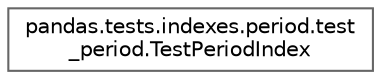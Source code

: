 digraph "Graphical Class Hierarchy"
{
 // LATEX_PDF_SIZE
  bgcolor="transparent";
  edge [fontname=Helvetica,fontsize=10,labelfontname=Helvetica,labelfontsize=10];
  node [fontname=Helvetica,fontsize=10,shape=box,height=0.2,width=0.4];
  rankdir="LR";
  Node0 [id="Node000000",label="pandas.tests.indexes.period.test\l_period.TestPeriodIndex",height=0.2,width=0.4,color="grey40", fillcolor="white", style="filled",URL="$d8/d8c/classpandas_1_1tests_1_1indexes_1_1period_1_1test__period_1_1TestPeriodIndex.html",tooltip=" "];
}
